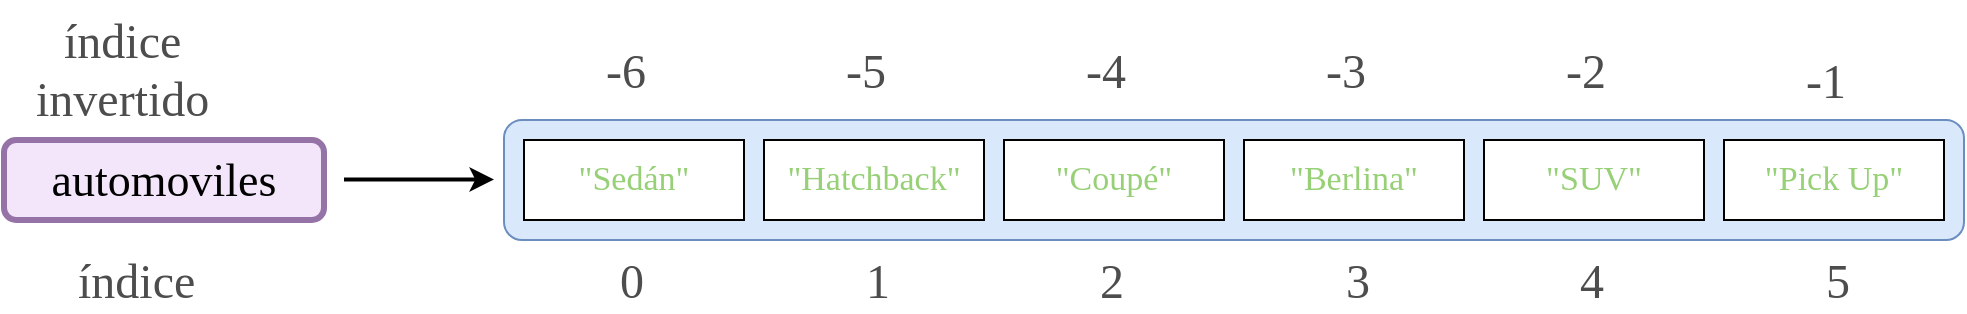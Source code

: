 <mxfile version="14.9.6" type="device"><diagram id="CZdY7CtGrKhzmkFzMvzD" name="Page-1"><mxGraphModel dx="1364" dy="816" grid="1" gridSize="10" guides="1" tooltips="1" connect="1" arrows="1" fold="1" page="1" pageScale="1" pageWidth="850" pageHeight="1100" math="0" shadow="0"><root><mxCell id="0"/><mxCell id="1" parent="0"/><mxCell id="v76HbIsSfpXFqIrsrDT8-1" value="" style="rounded=1;whiteSpace=wrap;html=1;fillColor=#dae8fc;strokeColor=#6c8ebf;" vertex="1" parent="1"><mxGeometry x="310" y="250" width="730" height="60" as="geometry"/></mxCell><mxCell id="bCf09pyPZErFV4oS7SNd-6" style="edgeStyle=orthogonalEdgeStyle;rounded=0;orthogonalLoop=1;jettySize=auto;html=1;strokeWidth=2;" parent="1" edge="1"><mxGeometry relative="1" as="geometry"><mxPoint x="305" y="279.76" as="targetPoint"/><mxPoint x="230" y="279.76" as="sourcePoint"/></mxGeometry></mxCell><mxCell id="bCf09pyPZErFV4oS7SNd-7" value="&lt;span style=&quot;font-size: 23px&quot;&gt;automoviles&lt;/span&gt;" style="rounded=1;whiteSpace=wrap;html=1;fontFamily=Cascadia Code;fontSource=https%3A%2F%2Ffonts.googleapis.com%2Fcss%3Ffamily%3DCascadia%2BCode;strokeColor=#9673a6;strokeWidth=3;fillColor=#F3E6FA;" parent="1" vertex="1"><mxGeometry x="60" y="260" width="160" height="40" as="geometry"/></mxCell><mxCell id="RLmSoWUlbvDOE9QrlRxC-2" value="&lt;span style=&quot;color: rgb(151 , 208 , 119) ; font-family: &amp;#34;cascadia code&amp;#34;&quot;&gt;&lt;font style=&quot;font-size: 17px&quot;&gt;&quot;Sedán&quot;&lt;/font&gt;&lt;/span&gt;" style="rounded=0;whiteSpace=wrap;html=1;" parent="1" vertex="1"><mxGeometry x="320" y="260" width="110" height="40" as="geometry"/></mxCell><mxCell id="RLmSoWUlbvDOE9QrlRxC-3" value="&lt;span style=&quot;color: rgb(151 , 208 , 119) ; font-family: &amp;#34;cascadia code&amp;#34; ; font-size: 17px&quot;&gt;&lt;font style=&quot;font-size: 17px&quot;&gt;&quot;&lt;/font&gt;&lt;font style=&quot;font-size: 17px&quot;&gt;Hatchback&lt;/font&gt;&lt;font style=&quot;font-size: 17px&quot;&gt;&quot;&lt;/font&gt;&lt;/span&gt;" style="rounded=0;whiteSpace=wrap;html=1;" parent="1" vertex="1"><mxGeometry x="440" y="260" width="110" height="40" as="geometry"/></mxCell><mxCell id="RLmSoWUlbvDOE9QrlRxC-4" value="&lt;span style=&quot;color: rgb(151 , 208 , 119) ; font-family: &amp;#34;cascadia code&amp;#34;&quot;&gt;&lt;font style=&quot;font-size: 17px&quot;&gt;&quot;Coupé&quot;&lt;/font&gt;&lt;/span&gt;" style="rounded=0;whiteSpace=wrap;html=1;" parent="1" vertex="1"><mxGeometry x="560" y="260" width="110" height="40" as="geometry"/></mxCell><mxCell id="RLmSoWUlbvDOE9QrlRxC-5" value="&lt;span style=&quot;color: rgb(151 , 208 , 119) ; font-family: &amp;#34;cascadia code&amp;#34;&quot;&gt;&lt;font style=&quot;font-size: 17px&quot;&gt;&quot;Berlina&quot;&lt;/font&gt;&lt;/span&gt;" style="rounded=0;whiteSpace=wrap;html=1;" parent="1" vertex="1"><mxGeometry x="680" y="260" width="110" height="40" as="geometry"/></mxCell><mxCell id="RLmSoWUlbvDOE9QrlRxC-6" value="&lt;span style=&quot;color: rgb(151 , 208 , 119) ; font-family: &amp;#34;cascadia code&amp;#34;&quot;&gt;&lt;font style=&quot;font-size: 17px&quot;&gt;&quot;SUV&quot;&lt;/font&gt;&lt;/span&gt;" style="rounded=0;whiteSpace=wrap;html=1;" parent="1" vertex="1"><mxGeometry x="800" y="260" width="110" height="40" as="geometry"/></mxCell><mxCell id="RLmSoWUlbvDOE9QrlRxC-7" value="&lt;span style=&quot;color: rgb(151 , 208 , 119) ; font-family: &amp;#34;cascadia code&amp;#34;&quot;&gt;&lt;font style=&quot;font-size: 17px&quot;&gt;&quot;Pick Up&quot;&lt;/font&gt;&lt;/span&gt;" style="rounded=0;whiteSpace=wrap;html=1;" parent="1" vertex="1"><mxGeometry x="920" y="260" width="110" height="40" as="geometry"/></mxCell><mxCell id="RLmSoWUlbvDOE9QrlRxC-9" value="&lt;div style=&quot;text-align: center&quot;&gt;&lt;font color=&quot;#4d4d4d&quot; face=&quot;cascadia code&quot; style=&quot;font-size: 24px&quot;&gt;0&lt;/font&gt;&lt;/div&gt;" style="text;whiteSpace=wrap;html=1;" parent="1" vertex="1"><mxGeometry x="366.25" y="310" width="15" height="30" as="geometry"/></mxCell><mxCell id="RLmSoWUlbvDOE9QrlRxC-11" value="&lt;div style=&quot;text-align: center&quot;&gt;&lt;font color=&quot;#4d4d4d&quot; face=&quot;cascadia code&quot; style=&quot;font-size: 24px&quot;&gt;1&lt;/font&gt;&lt;/div&gt;" style="text;whiteSpace=wrap;html=1;" parent="1" vertex="1"><mxGeometry x="488.75" y="310" width="15" height="30" as="geometry"/></mxCell><mxCell id="RLmSoWUlbvDOE9QrlRxC-12" value="&lt;div style=&quot;text-align: center&quot;&gt;&lt;font color=&quot;#4d4d4d&quot; face=&quot;cascadia code&quot;&gt;&lt;span style=&quot;font-size: 24px&quot;&gt;2&lt;/span&gt;&lt;/font&gt;&lt;/div&gt;" style="text;whiteSpace=wrap;html=1;" parent="1" vertex="1"><mxGeometry x="606.25" y="310" width="20" height="30" as="geometry"/></mxCell><mxCell id="RLmSoWUlbvDOE9QrlRxC-13" value="&lt;div style=&quot;text-align: center&quot;&gt;&lt;font color=&quot;#4d4d4d&quot; face=&quot;cascadia code&quot; style=&quot;font-size: 24px&quot;&gt;3&lt;/font&gt;&lt;/div&gt;" style="text;whiteSpace=wrap;html=1;" parent="1" vertex="1"><mxGeometry x="728.75" y="310" width="15" height="30" as="geometry"/></mxCell><mxCell id="RLmSoWUlbvDOE9QrlRxC-14" value="&lt;div style=&quot;text-align: center&quot;&gt;&lt;font color=&quot;#4d4d4d&quot; face=&quot;cascadia code&quot;&gt;&lt;span style=&quot;font-size: 24px&quot;&gt;4&lt;/span&gt;&lt;/font&gt;&lt;/div&gt;" style="text;whiteSpace=wrap;html=1;" parent="1" vertex="1"><mxGeometry x="846.25" y="310" width="15" height="30" as="geometry"/></mxCell><mxCell id="RLmSoWUlbvDOE9QrlRxC-15" value="&lt;div style=&quot;text-align: center&quot;&gt;&lt;font color=&quot;#4d4d4d&quot; face=&quot;cascadia code&quot;&gt;&lt;span style=&quot;font-size: 24px&quot;&gt;5&lt;/span&gt;&lt;/font&gt;&lt;/div&gt;" style="text;whiteSpace=wrap;html=1;" parent="1" vertex="1"><mxGeometry x="968.75" y="310" width="15" height="30" as="geometry"/></mxCell><mxCell id="RLmSoWUlbvDOE9QrlRxC-16" value="&lt;div style=&quot;text-align: center&quot;&gt;&lt;font color=&quot;#4d4d4d&quot; face=&quot;cascadia code&quot; style=&quot;font-size: 24px&quot;&gt;índice&lt;/font&gt;&lt;/div&gt;" style="text;whiteSpace=wrap;html=1;" parent="1" vertex="1"><mxGeometry x="95" y="310" width="90" height="30" as="geometry"/></mxCell><mxCell id="v76HbIsSfpXFqIrsrDT8-2" value="&lt;div style=&quot;text-align: center&quot;&gt;&lt;font color=&quot;#4d4d4d&quot; face=&quot;cascadia code&quot; style=&quot;font-size: 24px&quot;&gt;índice&lt;/font&gt;&lt;/div&gt;&lt;div style=&quot;text-align: center&quot;&gt;&lt;font color=&quot;#4d4d4d&quot; face=&quot;cascadia code&quot; style=&quot;font-size: 24px&quot;&gt;invertido&lt;/font&gt;&lt;/div&gt;" style="text;whiteSpace=wrap;html=1;" vertex="1" parent="1"><mxGeometry x="73.75" y="190" width="132.5" height="60" as="geometry"/></mxCell><mxCell id="v76HbIsSfpXFqIrsrDT8-8" value="&lt;div style=&quot;text-align: center&quot;&gt;&lt;font color=&quot;#4d4d4d&quot; face=&quot;cascadia code&quot;&gt;&lt;span style=&quot;font-size: 24px&quot;&gt;-1&lt;/span&gt;&lt;/font&gt;&lt;/div&gt;" style="text;whiteSpace=wrap;html=1;" vertex="1" parent="1"><mxGeometry x="959.37" y="210" width="31.25" height="30" as="geometry"/></mxCell><mxCell id="v76HbIsSfpXFqIrsrDT8-11" value="&lt;div style=&quot;text-align: center&quot;&gt;&lt;font color=&quot;#4d4d4d&quot; face=&quot;cascadia code&quot;&gt;&lt;span style=&quot;font-size: 24px&quot;&gt;-2&lt;/span&gt;&lt;/font&gt;&lt;/div&gt;" style="text;whiteSpace=wrap;html=1;" vertex="1" parent="1"><mxGeometry x="839.38" y="205" width="31.25" height="30" as="geometry"/></mxCell><mxCell id="v76HbIsSfpXFqIrsrDT8-12" value="&lt;div style=&quot;text-align: center&quot;&gt;&lt;font color=&quot;#4d4d4d&quot; face=&quot;cascadia code&quot;&gt;&lt;span style=&quot;font-size: 24px&quot;&gt;-3&lt;/span&gt;&lt;/font&gt;&lt;/div&gt;" style="text;whiteSpace=wrap;html=1;" vertex="1" parent="1"><mxGeometry x="719.37" y="205" width="31.25" height="30" as="geometry"/></mxCell><mxCell id="v76HbIsSfpXFqIrsrDT8-13" value="&lt;div style=&quot;text-align: center&quot;&gt;&lt;font color=&quot;#4d4d4d&quot; face=&quot;cascadia code&quot;&gt;&lt;span style=&quot;font-size: 24px&quot;&gt;-4&lt;/span&gt;&lt;/font&gt;&lt;/div&gt;" style="text;whiteSpace=wrap;html=1;" vertex="1" parent="1"><mxGeometry x="599.38" y="205" width="31.25" height="30" as="geometry"/></mxCell><mxCell id="v76HbIsSfpXFqIrsrDT8-14" value="&lt;div style=&quot;text-align: center&quot;&gt;&lt;font color=&quot;#4d4d4d&quot; face=&quot;cascadia code&quot;&gt;&lt;span style=&quot;font-size: 24px&quot;&gt;-5&lt;/span&gt;&lt;/font&gt;&lt;/div&gt;" style="text;whiteSpace=wrap;html=1;" vertex="1" parent="1"><mxGeometry x="479.38" y="205" width="31.25" height="30" as="geometry"/></mxCell><mxCell id="v76HbIsSfpXFqIrsrDT8-15" value="&lt;div style=&quot;text-align: center&quot;&gt;&lt;font color=&quot;#4d4d4d&quot; face=&quot;cascadia code&quot;&gt;&lt;span style=&quot;font-size: 24px&quot;&gt;-6&lt;/span&gt;&lt;/font&gt;&lt;/div&gt;" style="text;whiteSpace=wrap;html=1;" vertex="1" parent="1"><mxGeometry x="359.38" y="205" width="31.25" height="30" as="geometry"/></mxCell></root></mxGraphModel></diagram></mxfile>